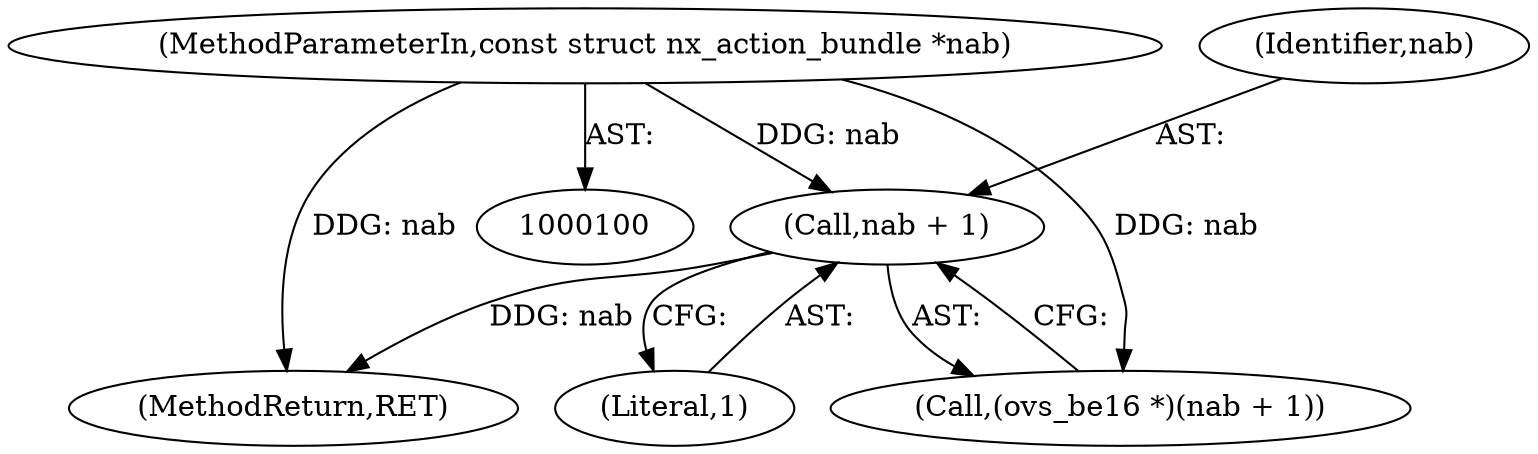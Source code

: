 digraph "0_ovs_9237a63c47bd314b807cda0bd2216264e82edbe8@pointer" {
"1000382" [label="(Call,nab + 1)"];
"1000102" [label="(MethodParameterIn,const struct nx_action_bundle *nab)"];
"1000384" [label="(Literal,1)"];
"1000102" [label="(MethodParameterIn,const struct nx_action_bundle *nab)"];
"1000380" [label="(Call,(ovs_be16 *)(nab + 1))"];
"1000383" [label="(Identifier,nab)"];
"1000413" [label="(MethodReturn,RET)"];
"1000382" [label="(Call,nab + 1)"];
"1000382" -> "1000380"  [label="AST: "];
"1000382" -> "1000384"  [label="CFG: "];
"1000383" -> "1000382"  [label="AST: "];
"1000384" -> "1000382"  [label="AST: "];
"1000380" -> "1000382"  [label="CFG: "];
"1000382" -> "1000413"  [label="DDG: nab"];
"1000102" -> "1000382"  [label="DDG: nab"];
"1000102" -> "1000100"  [label="AST: "];
"1000102" -> "1000413"  [label="DDG: nab"];
"1000102" -> "1000380"  [label="DDG: nab"];
}
